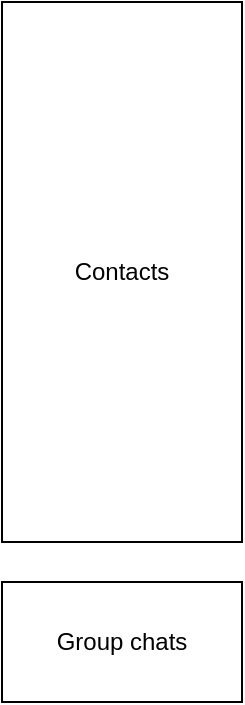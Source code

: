 <mxfile version="26.0.7">
  <diagram name="Page-1" id="brueJaaG_sg6voEWOGiz">
    <mxGraphModel dx="1110" dy="990" grid="1" gridSize="10" guides="1" tooltips="1" connect="1" arrows="1" fold="1" page="1" pageScale="1" pageWidth="850" pageHeight="1100" math="0" shadow="0">
      <root>
        <mxCell id="0" />
        <mxCell id="1" parent="0" />
        <mxCell id="4HPT6OSZzrIyt3VXGQNb-1" value="Contacts" style="rounded=0;whiteSpace=wrap;html=1;" vertex="1" parent="1">
          <mxGeometry x="10" y="10" width="120" height="270" as="geometry" />
        </mxCell>
        <mxCell id="4HPT6OSZzrIyt3VXGQNb-2" value="Group chats" style="rounded=0;whiteSpace=wrap;html=1;" vertex="1" parent="1">
          <mxGeometry x="10" y="300" width="120" height="60" as="geometry" />
        </mxCell>
      </root>
    </mxGraphModel>
  </diagram>
</mxfile>
